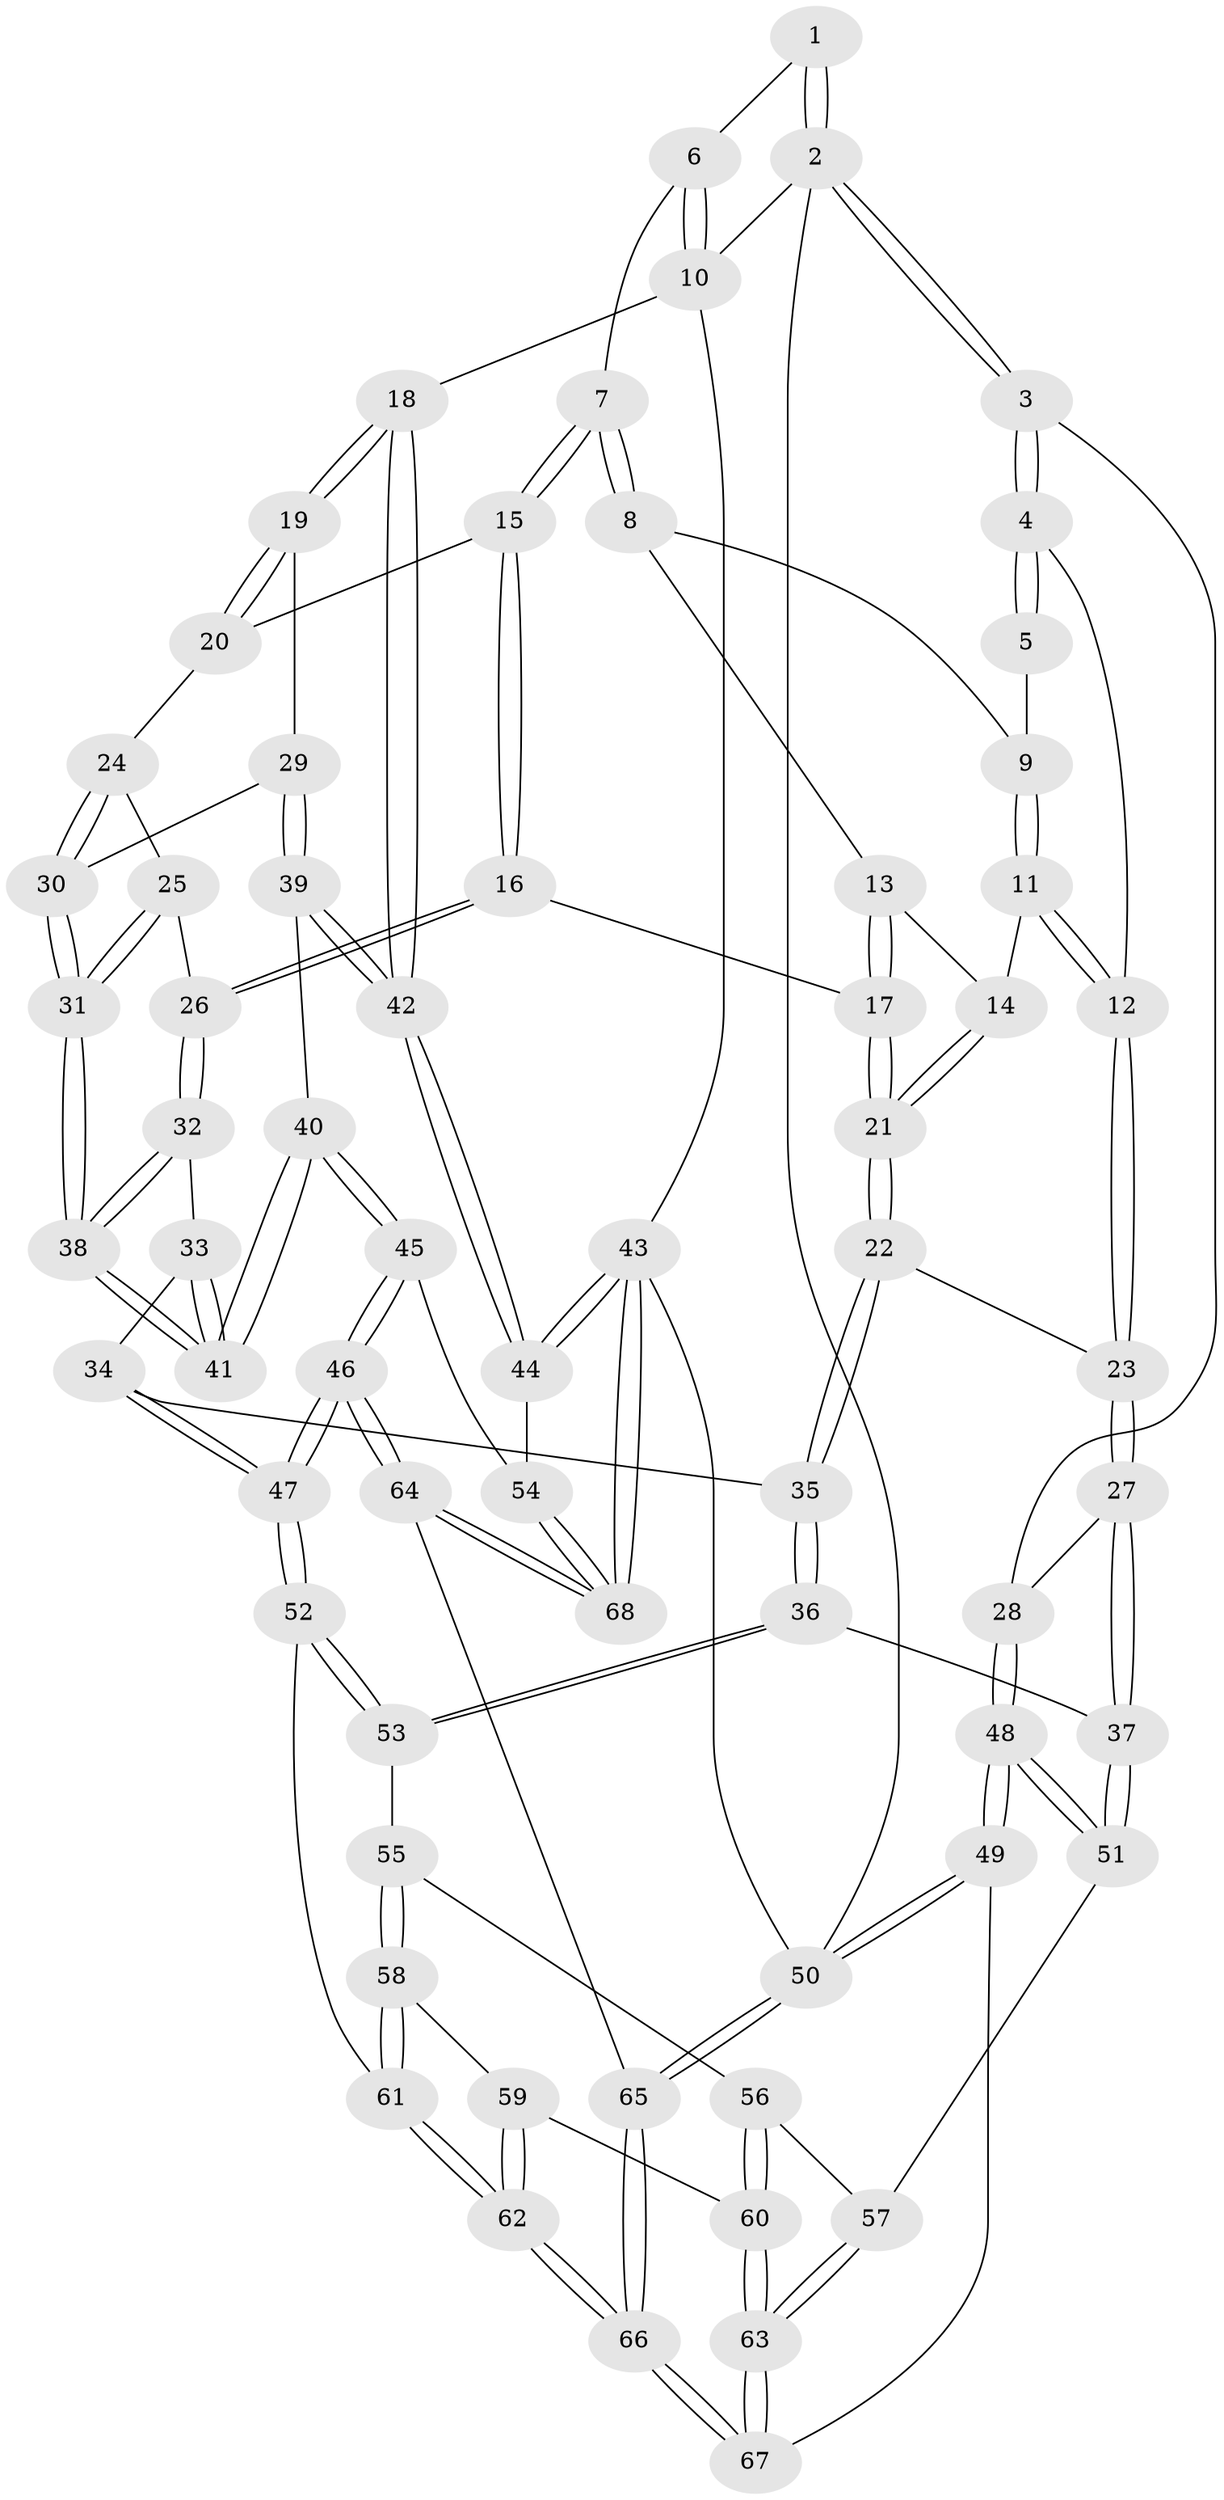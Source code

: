 // coarse degree distribution, {3: 0.15384615384615385, 6: 0.10256410256410256, 5: 0.2564102564102564, 4: 0.48717948717948717}
// Generated by graph-tools (version 1.1) at 2025/42/03/06/25 10:42:36]
// undirected, 68 vertices, 167 edges
graph export_dot {
graph [start="1"]
  node [color=gray90,style=filled];
  1 [pos="+0.3185132416809398+0"];
  2 [pos="+0+0"];
  3 [pos="+0+0.07990915226189729"];
  4 [pos="+0.026390176305466903+0.133132507668543"];
  5 [pos="+0.1874713665749413+0.06415675436230524"];
  6 [pos="+0.5173178166035514+0"];
  7 [pos="+0.514529261608935+0.009327737123081247"];
  8 [pos="+0.3405047863912641+0.14925037668615343"];
  9 [pos="+0.24852306354455928+0.16506231231360974"];
  10 [pos="+1+0"];
  11 [pos="+0.1983346182724125+0.2531802291662741"];
  12 [pos="+0.18425048512562517+0.26485373740268225"];
  13 [pos="+0.3398133565376012+0.20743396336219527"];
  14 [pos="+0.32933222627169245+0.26438988310409967"];
  15 [pos="+0.5150387124584991+0.010829262575528444"];
  16 [pos="+0.587037628882069+0.2579782446165258"];
  17 [pos="+0.4851623078387684+0.30454760793366265"];
  18 [pos="+1+0"];
  19 [pos="+0.9688436527209425+0.15949172026674596"];
  20 [pos="+0.915181216502272+0.18344433234736093"];
  21 [pos="+0.39251357151649346+0.35388300858436805"];
  22 [pos="+0.391863205271965+0.3547709079538641"];
  23 [pos="+0.17670802659602092+0.3309856302480195"];
  24 [pos="+0.8004862880744047+0.24317353861675853"];
  25 [pos="+0.7149775490236067+0.26370727836866414"];
  26 [pos="+0.6034218151669103+0.2719191476516472"];
  27 [pos="+0.14488479408942026+0.3880228789759732"];
  28 [pos="+0+0.3415252424310884"];
  29 [pos="+0.9101221551596109+0.41922741153500126"];
  30 [pos="+0.8489153155943404+0.41494515890864225"];
  31 [pos="+0.810513847148568+0.43755104812718065"];
  32 [pos="+0.6049820837841858+0.285433588323118"];
  33 [pos="+0.5357078067128987+0.49530493751956245"];
  34 [pos="+0.5066376301809146+0.5296567640404355"];
  35 [pos="+0.3573972262923549+0.5045869803030973"];
  36 [pos="+0.2815079866973507+0.561456772051171"];
  37 [pos="+0.20614690923267043+0.5425724980109191"];
  38 [pos="+0.7417238730777244+0.5307946019066383"];
  39 [pos="+0.9959735549747704+0.5317817629736346"];
  40 [pos="+0.7483098404267952+0.5619645378826383"];
  41 [pos="+0.7420708245676634+0.539838960162255"];
  42 [pos="+1+0.5884459871814427"];
  43 [pos="+1+1"];
  44 [pos="+1+0.7165417838387228"];
  45 [pos="+0.697909095523616+0.7336503950001418"];
  46 [pos="+0.656696069420931+0.7655009791052308"];
  47 [pos="+0.5936803318270584+0.7345823588134391"];
  48 [pos="+0+0.7130856676880913"];
  49 [pos="+0+0.8274850052593032"];
  50 [pos="+0+1"];
  51 [pos="+0+0.685549103718274"];
  52 [pos="+0.45293843193922895+0.7360753709511983"];
  53 [pos="+0.2963051415468626+0.5970707172081935"];
  54 [pos="+0.9316554365852407+0.7515226406119728"];
  55 [pos="+0.25632081202227713+0.7586666659610775"];
  56 [pos="+0.25590330997688737+0.7588405663350811"];
  57 [pos="+0.12724492680613528+0.7747599328902575"];
  58 [pos="+0.2849333589156415+0.785233314860717"];
  59 [pos="+0.2780624053847937+0.8310306761423336"];
  60 [pos="+0.21794589443195392+0.8546510409050614"];
  61 [pos="+0.3848621087387346+0.8075756592829777"];
  62 [pos="+0.34058527384090265+1"];
  63 [pos="+0.18235488729495722+0.8996832730694138"];
  64 [pos="+0.6479797731643667+1"];
  65 [pos="+0.34033244879052305+1"];
  66 [pos="+0.3370772794778983+1"];
  67 [pos="+0.18759726590080372+0.9572237227062096"];
  68 [pos="+0.7655611695409906+1"];
  1 -- 2;
  1 -- 2;
  1 -- 6;
  2 -- 3;
  2 -- 3;
  2 -- 10;
  2 -- 50;
  3 -- 4;
  3 -- 4;
  3 -- 28;
  4 -- 5;
  4 -- 5;
  4 -- 12;
  5 -- 9;
  6 -- 7;
  6 -- 10;
  6 -- 10;
  7 -- 8;
  7 -- 8;
  7 -- 15;
  7 -- 15;
  8 -- 9;
  8 -- 13;
  9 -- 11;
  9 -- 11;
  10 -- 18;
  10 -- 43;
  11 -- 12;
  11 -- 12;
  11 -- 14;
  12 -- 23;
  12 -- 23;
  13 -- 14;
  13 -- 17;
  13 -- 17;
  14 -- 21;
  14 -- 21;
  15 -- 16;
  15 -- 16;
  15 -- 20;
  16 -- 17;
  16 -- 26;
  16 -- 26;
  17 -- 21;
  17 -- 21;
  18 -- 19;
  18 -- 19;
  18 -- 42;
  18 -- 42;
  19 -- 20;
  19 -- 20;
  19 -- 29;
  20 -- 24;
  21 -- 22;
  21 -- 22;
  22 -- 23;
  22 -- 35;
  22 -- 35;
  23 -- 27;
  23 -- 27;
  24 -- 25;
  24 -- 30;
  24 -- 30;
  25 -- 26;
  25 -- 31;
  25 -- 31;
  26 -- 32;
  26 -- 32;
  27 -- 28;
  27 -- 37;
  27 -- 37;
  28 -- 48;
  28 -- 48;
  29 -- 30;
  29 -- 39;
  29 -- 39;
  30 -- 31;
  30 -- 31;
  31 -- 38;
  31 -- 38;
  32 -- 33;
  32 -- 38;
  32 -- 38;
  33 -- 34;
  33 -- 41;
  33 -- 41;
  34 -- 35;
  34 -- 47;
  34 -- 47;
  35 -- 36;
  35 -- 36;
  36 -- 37;
  36 -- 53;
  36 -- 53;
  37 -- 51;
  37 -- 51;
  38 -- 41;
  38 -- 41;
  39 -- 40;
  39 -- 42;
  39 -- 42;
  40 -- 41;
  40 -- 41;
  40 -- 45;
  40 -- 45;
  42 -- 44;
  42 -- 44;
  43 -- 44;
  43 -- 44;
  43 -- 68;
  43 -- 68;
  43 -- 50;
  44 -- 54;
  45 -- 46;
  45 -- 46;
  45 -- 54;
  46 -- 47;
  46 -- 47;
  46 -- 64;
  46 -- 64;
  47 -- 52;
  47 -- 52;
  48 -- 49;
  48 -- 49;
  48 -- 51;
  48 -- 51;
  49 -- 50;
  49 -- 50;
  49 -- 67;
  50 -- 65;
  50 -- 65;
  51 -- 57;
  52 -- 53;
  52 -- 53;
  52 -- 61;
  53 -- 55;
  54 -- 68;
  54 -- 68;
  55 -- 56;
  55 -- 58;
  55 -- 58;
  56 -- 57;
  56 -- 60;
  56 -- 60;
  57 -- 63;
  57 -- 63;
  58 -- 59;
  58 -- 61;
  58 -- 61;
  59 -- 60;
  59 -- 62;
  59 -- 62;
  60 -- 63;
  60 -- 63;
  61 -- 62;
  61 -- 62;
  62 -- 66;
  62 -- 66;
  63 -- 67;
  63 -- 67;
  64 -- 65;
  64 -- 68;
  64 -- 68;
  65 -- 66;
  65 -- 66;
  66 -- 67;
  66 -- 67;
}

